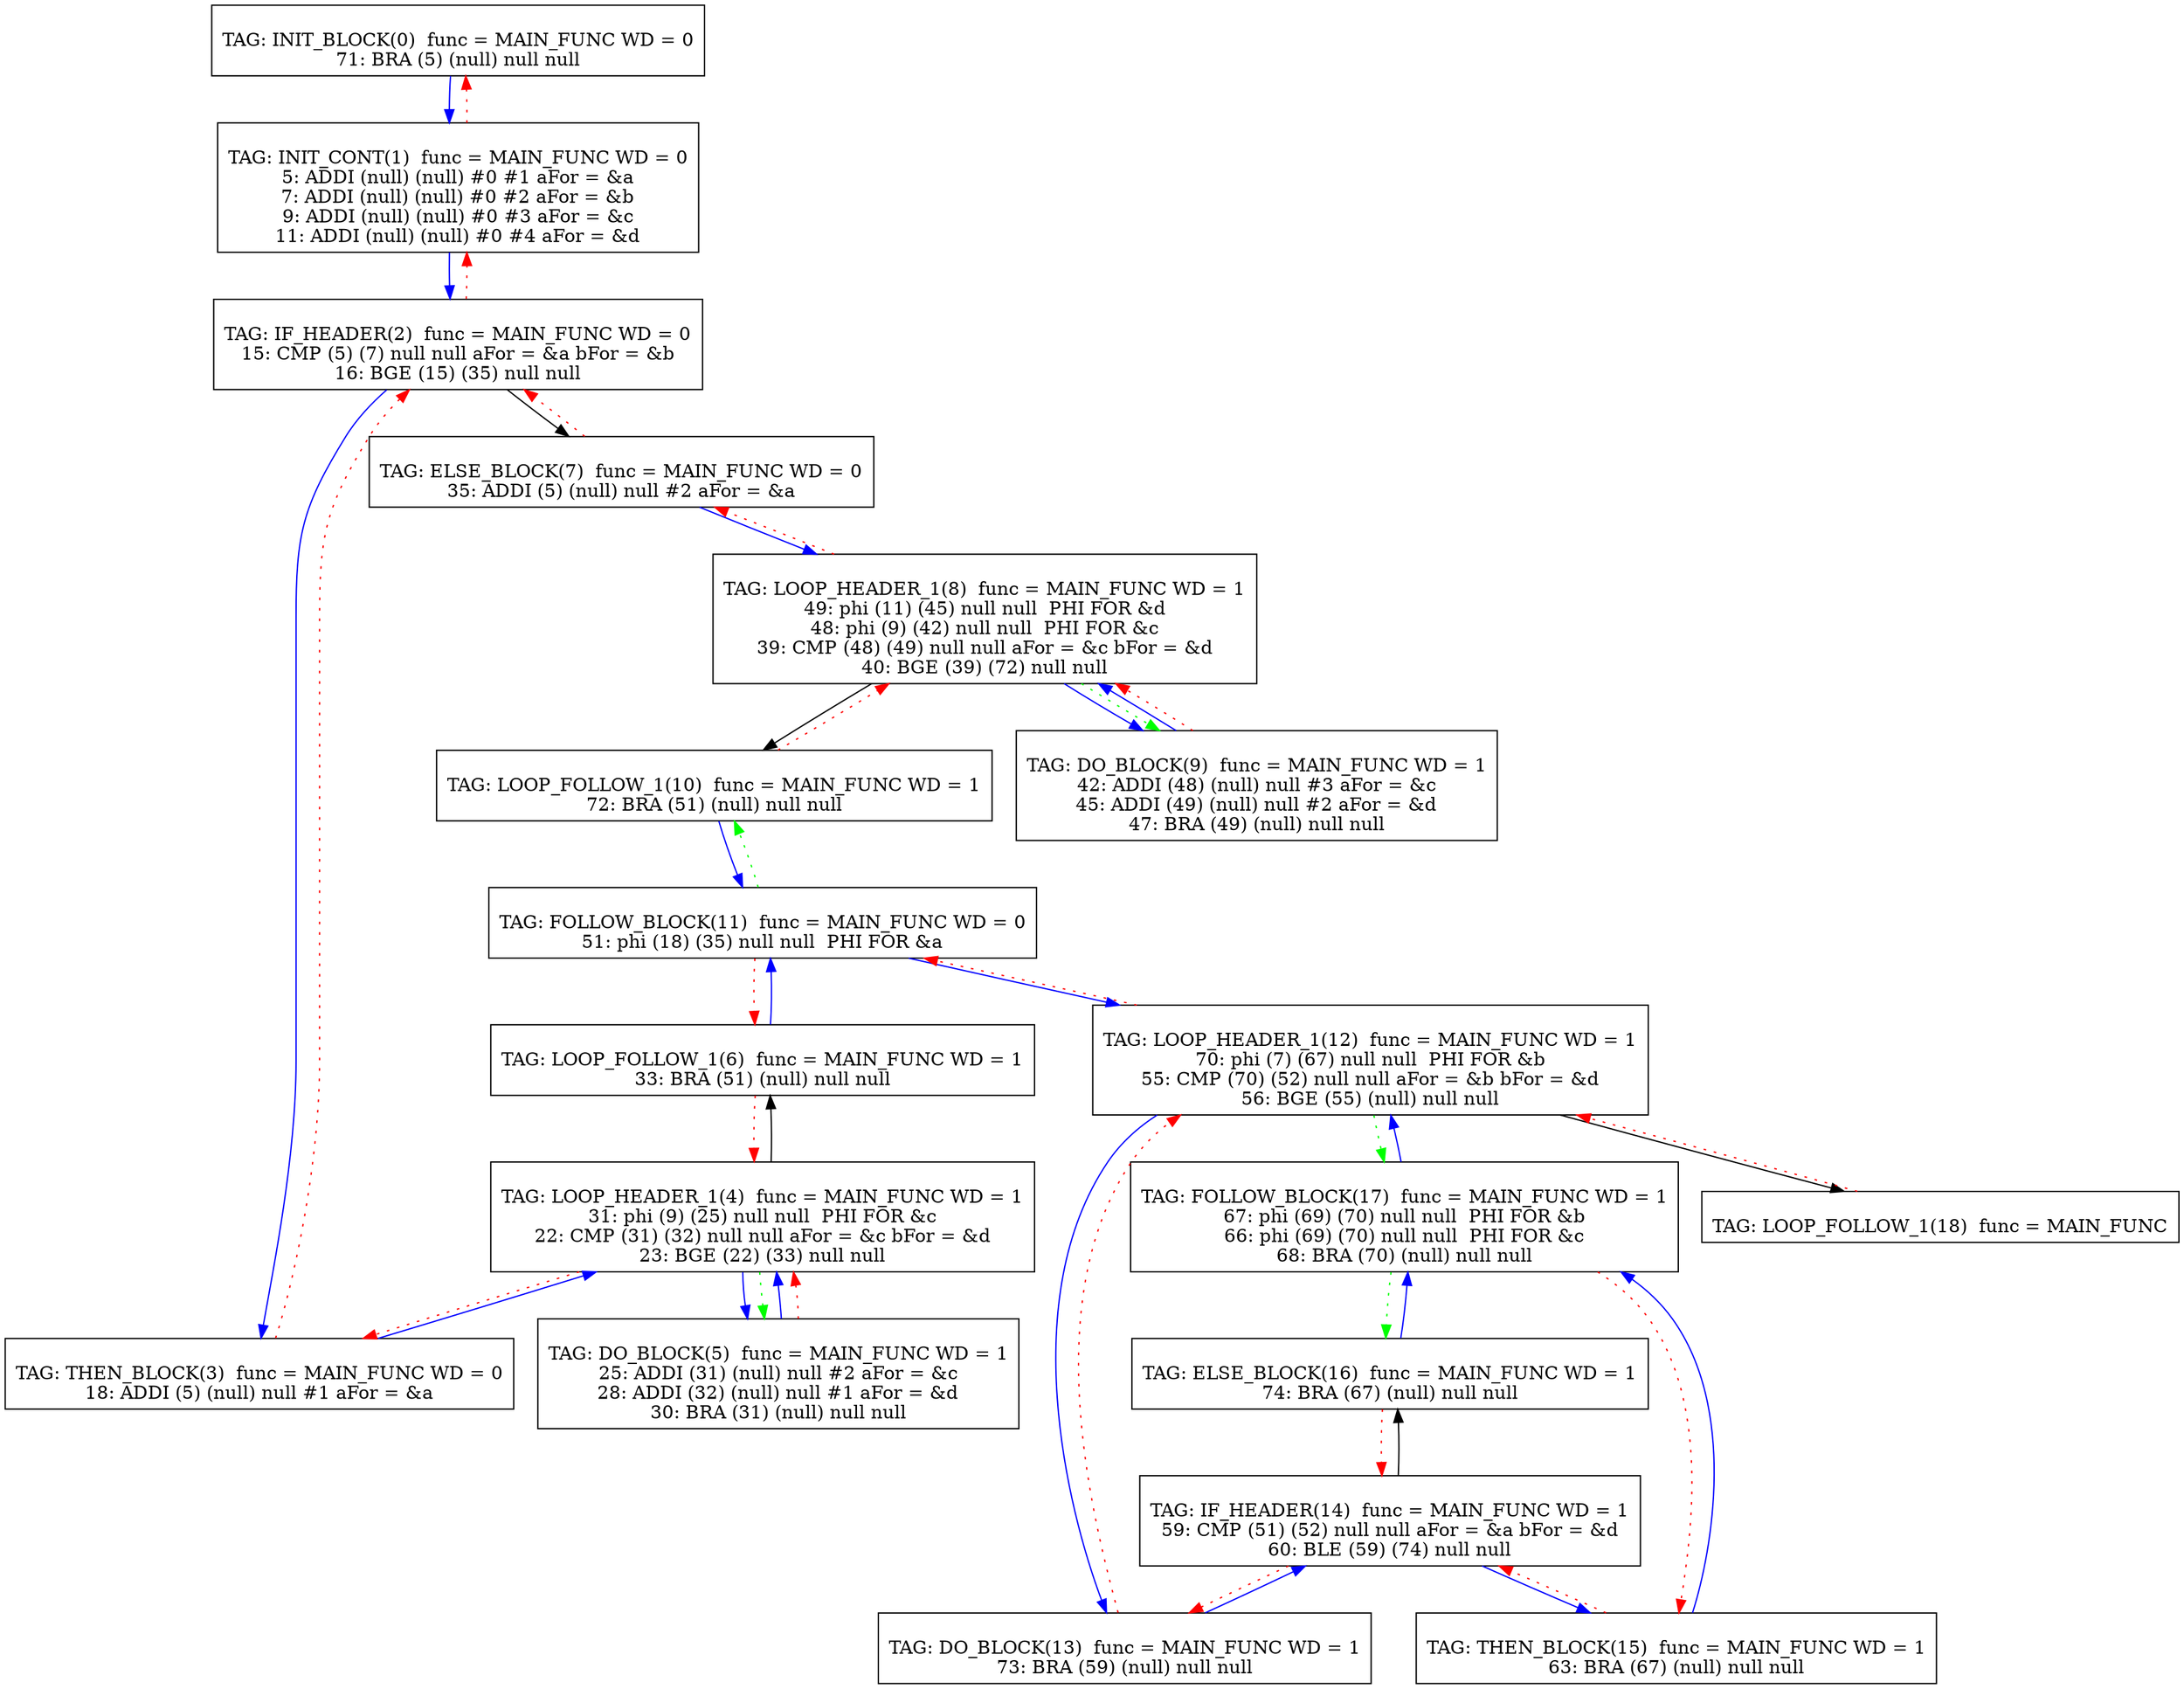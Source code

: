 digraph {
0[label="
TAG: INIT_BLOCK(0)  func = MAIN_FUNC WD = 0
71: BRA (5) (null) null null
"];
0[shape=box];
0 -> 1[color=blue]
1[label="
TAG: INIT_CONT(1)  func = MAIN_FUNC WD = 0
5: ADDI (null) (null) #0 #1 aFor = &a
7: ADDI (null) (null) #0 #2 aFor = &b
9: ADDI (null) (null) #0 #3 aFor = &c
11: ADDI (null) (null) #0 #4 aFor = &d
"];
1[shape=box];
1 -> 2[color=blue]
1 -> 0[color=red][style=dotted]
2[label="
TAG: IF_HEADER(2)  func = MAIN_FUNC WD = 0
15: CMP (5) (7) null null aFor = &a bFor = &b
16: BGE (15) (35) null null
"];
2[shape=box];
2 -> 3[color=blue]
2 -> 7[color=black]
2 -> 1[color=red][style=dotted]
3[label="
TAG: THEN_BLOCK(3)  func = MAIN_FUNC WD = 0
18: ADDI (5) (null) null #1 aFor = &a
"];
3[shape=box];
3 -> 4[color=blue]
3 -> 2[color=red][style=dotted]
4[label="
TAG: LOOP_HEADER_1(4)  func = MAIN_FUNC WD = 1
31: phi (9) (25) null null  PHI FOR &c
22: CMP (31) (32) null null aFor = &c bFor = &d
23: BGE (22) (33) null null
"];
4[shape=box];
4 -> 5[color=blue]
4 -> 6[color=black]
4 -> 3[color=red][style=dotted]
4 -> 5[color=green][style=dotted]
5[label="
TAG: DO_BLOCK(5)  func = MAIN_FUNC WD = 1
25: ADDI (31) (null) null #2 aFor = &c
28: ADDI (32) (null) null #1 aFor = &d
30: BRA (31) (null) null null
"];
5[shape=box];
5 -> 4[color=blue]
5 -> 4[color=red][style=dotted]
6[label="
TAG: LOOP_FOLLOW_1(6)  func = MAIN_FUNC WD = 1
33: BRA (51) (null) null null
"];
6[shape=box];
6 -> 11[color=blue]
6 -> 4[color=red][style=dotted]
7[label="
TAG: ELSE_BLOCK(7)  func = MAIN_FUNC WD = 0
35: ADDI (5) (null) null #2 aFor = &a
"];
7[shape=box];
7 -> 8[color=blue]
7 -> 2[color=red][style=dotted]
8[label="
TAG: LOOP_HEADER_1(8)  func = MAIN_FUNC WD = 1
49: phi (11) (45) null null  PHI FOR &d
48: phi (9) (42) null null  PHI FOR &c
39: CMP (48) (49) null null aFor = &c bFor = &d
40: BGE (39) (72) null null
"];
8[shape=box];
8 -> 9[color=blue]
8 -> 10[color=black]
8 -> 7[color=red][style=dotted]
8 -> 9[color=green][style=dotted]
9[label="
TAG: DO_BLOCK(9)  func = MAIN_FUNC WD = 1
42: ADDI (48) (null) null #3 aFor = &c
45: ADDI (49) (null) null #2 aFor = &d
47: BRA (49) (null) null null
"];
9[shape=box];
9 -> 8[color=blue]
9 -> 8[color=red][style=dotted]
10[label="
TAG: LOOP_FOLLOW_1(10)  func = MAIN_FUNC WD = 1
72: BRA (51) (null) null null
"];
10[shape=box];
10 -> 11[color=blue]
10 -> 8[color=red][style=dotted]
11[label="
TAG: FOLLOW_BLOCK(11)  func = MAIN_FUNC WD = 0
51: phi (18) (35) null null  PHI FOR &a
"];
11[shape=box];
11 -> 12[color=blue]
11 -> 6[color=red][style=dotted]
11 -> 10[color=green][style=dotted]
12[label="
TAG: LOOP_HEADER_1(12)  func = MAIN_FUNC WD = 1
70: phi (7) (67) null null  PHI FOR &b
55: CMP (70) (52) null null aFor = &b bFor = &d
56: BGE (55) (null) null null
"];
12[shape=box];
12 -> 13[color=blue]
12 -> 18[color=black]
12 -> 11[color=red][style=dotted]
12 -> 17[color=green][style=dotted]
13[label="
TAG: DO_BLOCK(13)  func = MAIN_FUNC WD = 1
73: BRA (59) (null) null null
"];
13[shape=box];
13 -> 14[color=blue]
13 -> 12[color=red][style=dotted]
14[label="
TAG: IF_HEADER(14)  func = MAIN_FUNC WD = 1
59: CMP (51) (52) null null aFor = &a bFor = &d
60: BLE (59) (74) null null
"];
14[shape=box];
14 -> 15[color=blue]
14 -> 16[color=black]
14 -> 13[color=red][style=dotted]
15[label="
TAG: THEN_BLOCK(15)  func = MAIN_FUNC WD = 1
63: BRA (67) (null) null null
"];
15[shape=box];
15 -> 17[color=blue]
15 -> 14[color=red][style=dotted]
16[label="
TAG: ELSE_BLOCK(16)  func = MAIN_FUNC WD = 1
74: BRA (67) (null) null null
"];
16[shape=box];
16 -> 17[color=blue]
16 -> 14[color=red][style=dotted]
17[label="
TAG: FOLLOW_BLOCK(17)  func = MAIN_FUNC WD = 1
67: phi (69) (70) null null  PHI FOR &b
66: phi (69) (70) null null  PHI FOR &c
68: BRA (70) (null) null null
"];
17[shape=box];
17 -> 12[color=blue]
17 -> 15[color=red][style=dotted]
17 -> 16[color=green][style=dotted]
18[label="
TAG: LOOP_FOLLOW_1(18)  func = MAIN_FUNC
"];
18[shape=box];
18 -> 12[color=red][style=dotted]
}